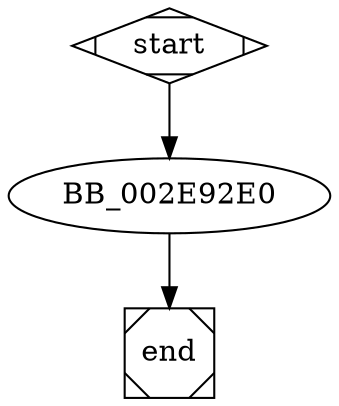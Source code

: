 digraph G {
  start -> BB_002E92E0;
  
  BB_002E92E0 -> end;
  
  start [shape=Mdiamond];
  end [shape=Msquare];
}
